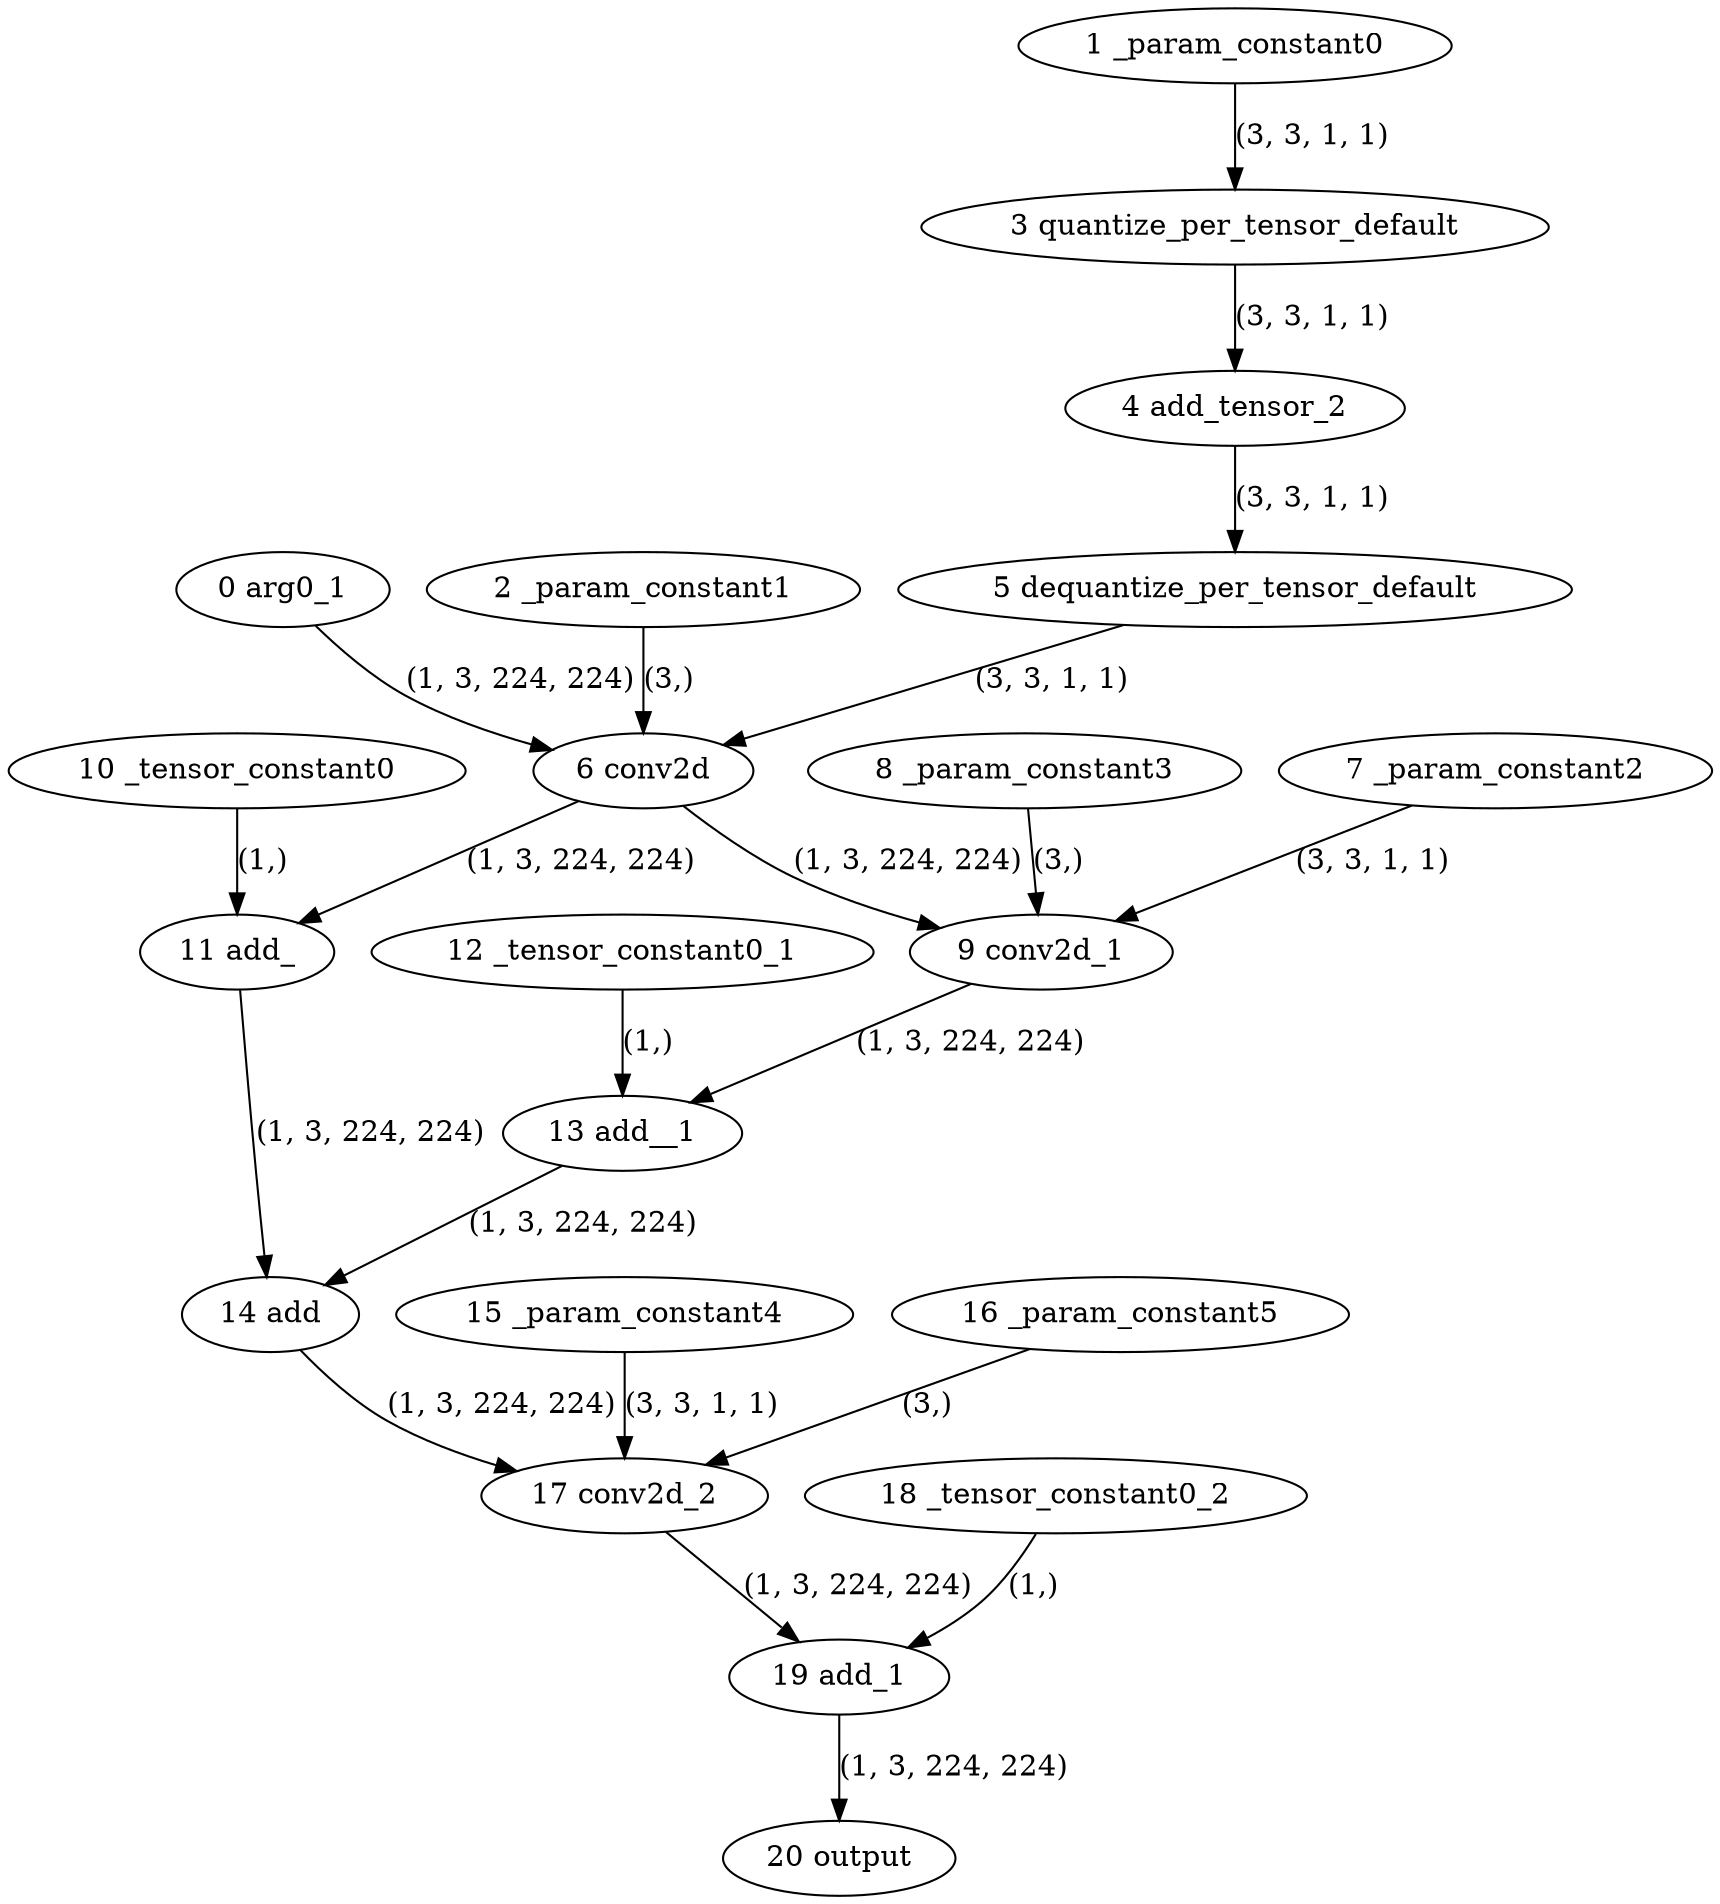 strict digraph  {
"0 arg0_1" [id=0, type=input];
"1 _param_constant0" [id=1, type=get_attr];
"2 _param_constant1" [id=2, type=get_attr];
"3 quantize_per_tensor_default" [id=3, type=quantize_per_tensor];
"4 add_tensor_2" [id=4, type=add];
"5 dequantize_per_tensor_default" [id=5, type=dequantize_per_tensor];
"6 conv2d" [id=6, type=conv2d];
"7 _param_constant2" [id=7, type=get_attr];
"8 _param_constant3" [id=8, type=get_attr];
"9 conv2d_1" [id=9, type=conv2d];
"10 _tensor_constant0" [id=10, type=get_attr];
"11 add_" [id=11, type=add_];
"12 _tensor_constant0_1" [id=12, type=get_attr];
"13 add__1" [id=13, type=add_];
"14 add" [id=14, type=add];
"15 _param_constant4" [id=15, type=get_attr];
"16 _param_constant5" [id=16, type=get_attr];
"17 conv2d_2" [id=17, type=conv2d];
"18 _tensor_constant0_2" [id=18, type=get_attr];
"19 add_1" [id=19, type=add];
"20 output" [id=20, type=output];
"0 arg0_1" -> "6 conv2d"  [label="(1, 3, 224, 224)", style=solid];
"1 _param_constant0" -> "3 quantize_per_tensor_default"  [label="(3, 3, 1, 1)", style=solid];
"2 _param_constant1" -> "6 conv2d"  [label="(3,)", style=solid];
"3 quantize_per_tensor_default" -> "4 add_tensor_2"  [label="(3, 3, 1, 1)", style=solid];
"4 add_tensor_2" -> "5 dequantize_per_tensor_default"  [label="(3, 3, 1, 1)", style=solid];
"5 dequantize_per_tensor_default" -> "6 conv2d"  [label="(3, 3, 1, 1)", style=solid];
"6 conv2d" -> "9 conv2d_1"  [label="(1, 3, 224, 224)", style=solid];
"6 conv2d" -> "11 add_"  [label="(1, 3, 224, 224)", style=solid];
"7 _param_constant2" -> "9 conv2d_1"  [label="(3, 3, 1, 1)", style=solid];
"8 _param_constant3" -> "9 conv2d_1"  [label="(3,)", style=solid];
"9 conv2d_1" -> "13 add__1"  [label="(1, 3, 224, 224)", style=solid];
"10 _tensor_constant0" -> "11 add_"  [label="(1,)", style=solid];
"11 add_" -> "14 add"  [label="(1, 3, 224, 224)", style=solid];
"12 _tensor_constant0_1" -> "13 add__1"  [label="(1,)", style=solid];
"13 add__1" -> "14 add"  [label="(1, 3, 224, 224)", style=solid];
"14 add" -> "17 conv2d_2"  [label="(1, 3, 224, 224)", style=solid];
"15 _param_constant4" -> "17 conv2d_2"  [label="(3, 3, 1, 1)", style=solid];
"16 _param_constant5" -> "17 conv2d_2"  [label="(3,)", style=solid];
"17 conv2d_2" -> "19 add_1"  [label="(1, 3, 224, 224)", style=solid];
"18 _tensor_constant0_2" -> "19 add_1"  [label="(1,)", style=solid];
"19 add_1" -> "20 output"  [label="(1, 3, 224, 224)", style=solid];
}
